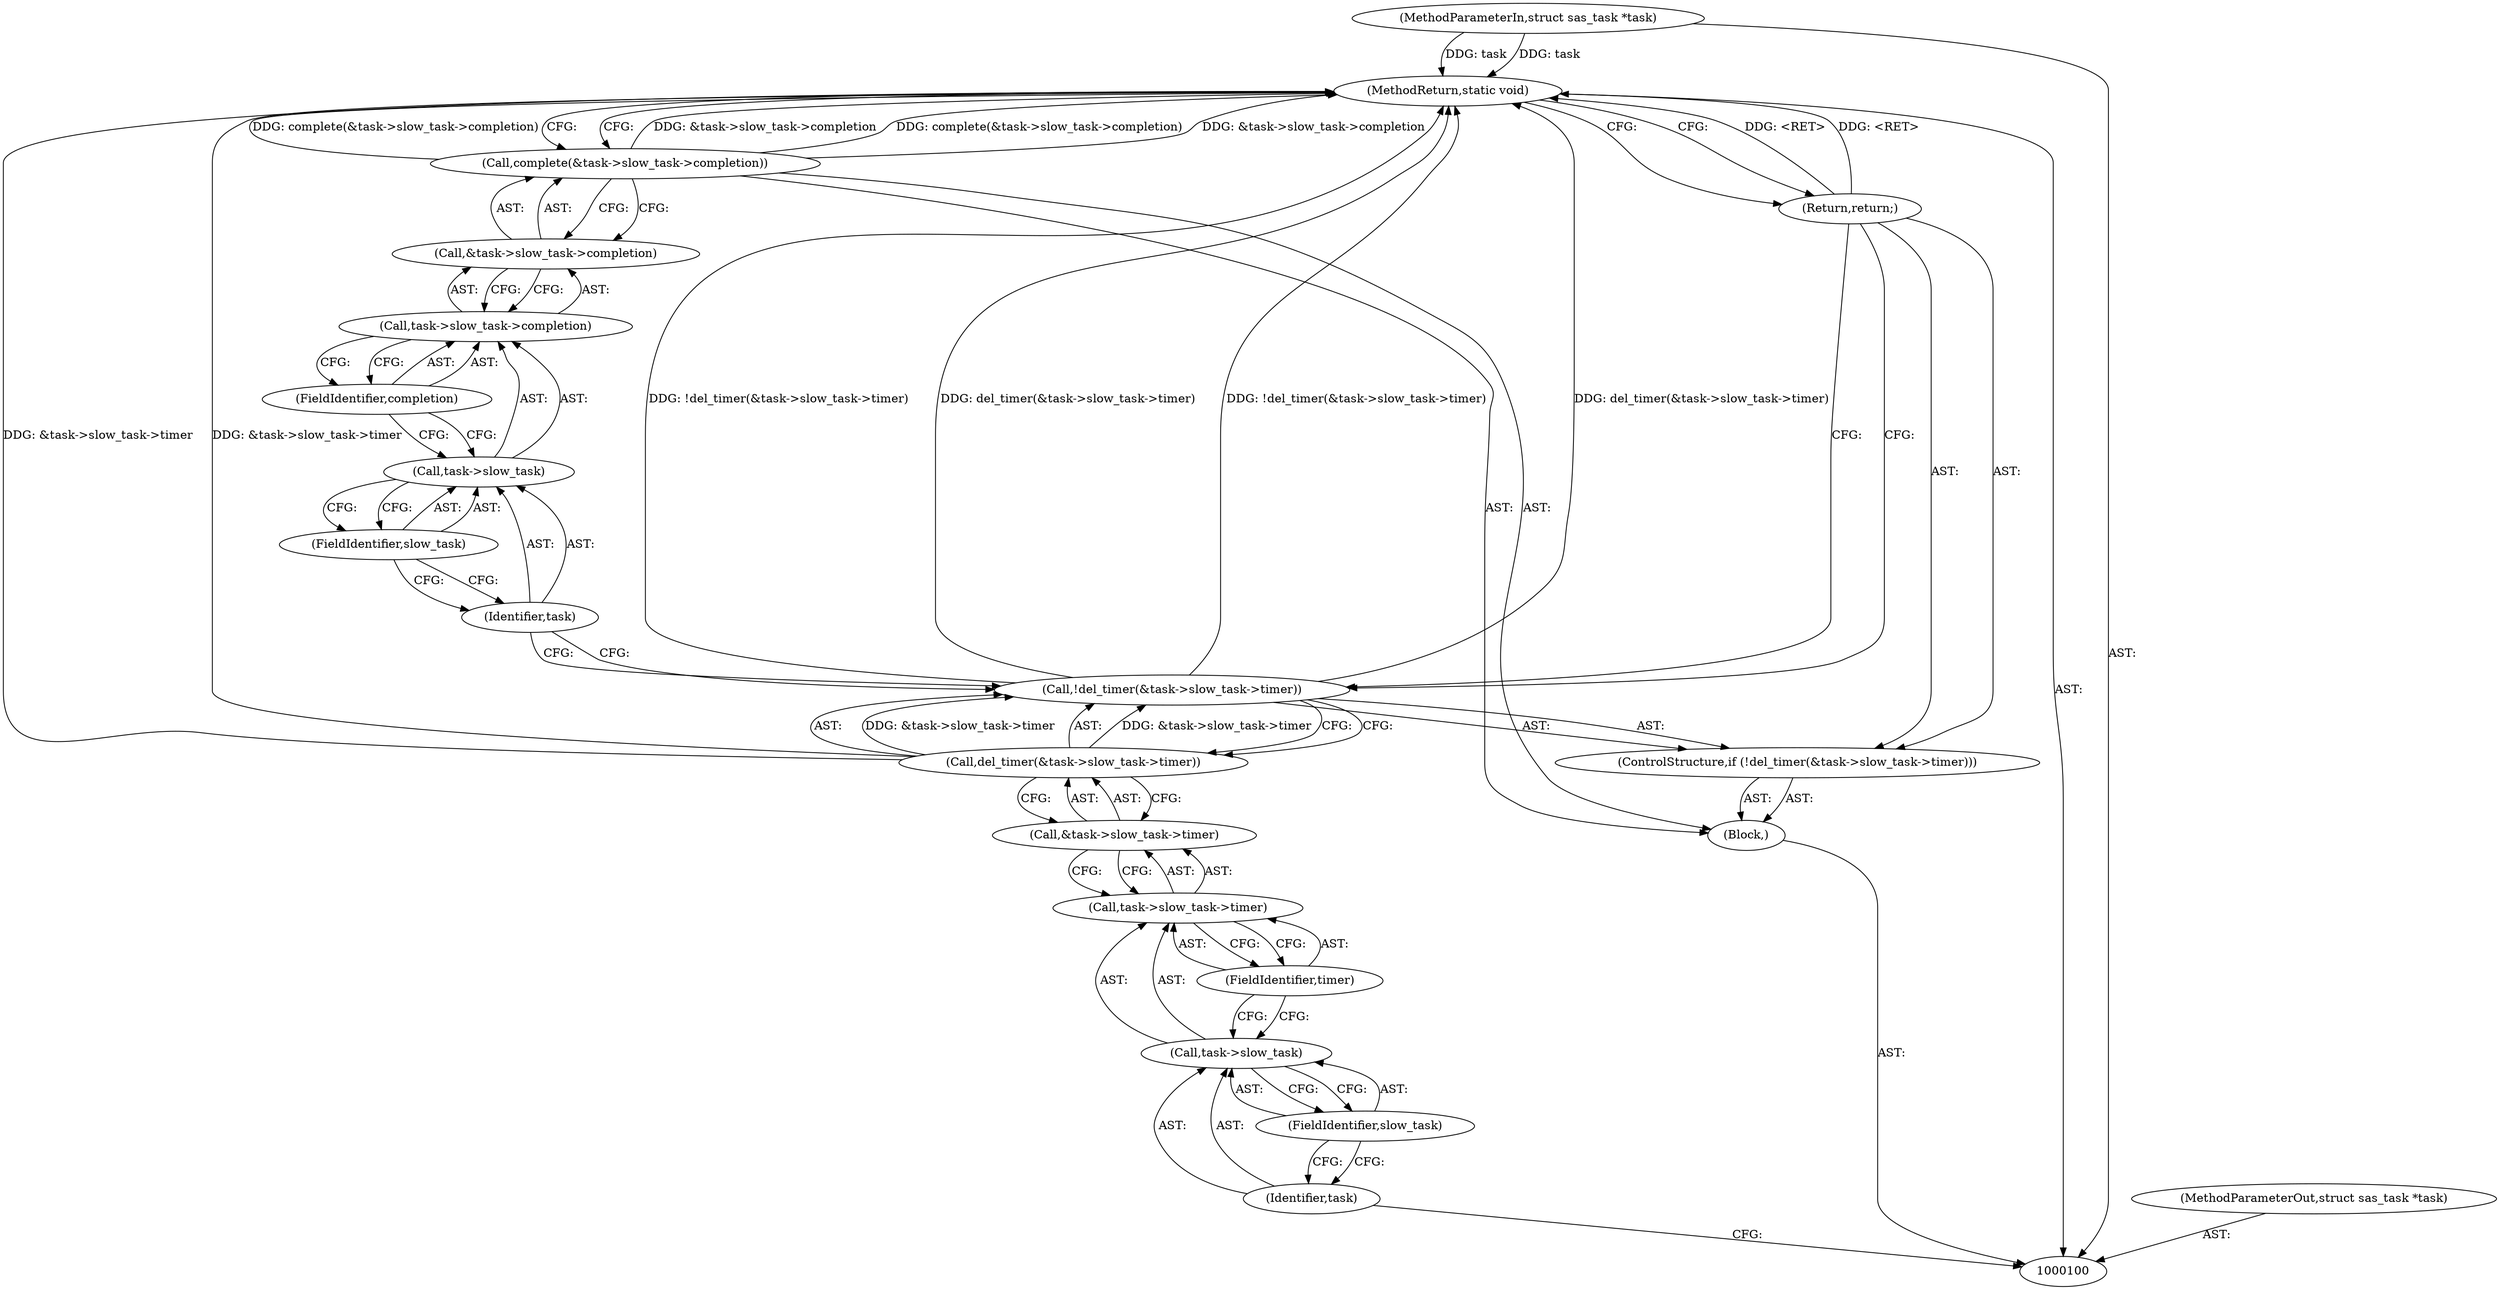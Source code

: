 digraph "1_linux_b90cd6f2b905905fb42671009dc0e27c310a16ae" {
"1000120" [label="(MethodReturn,static void)"];
"1000101" [label="(MethodParameterIn,struct sas_task *task)"];
"1000146" [label="(MethodParameterOut,struct sas_task *task)"];
"1000102" [label="(Block,)"];
"1000103" [label="(ControlStructure,if (!del_timer(&task->slow_task->timer)))"];
"1000106" [label="(Call,&task->slow_task->timer)"];
"1000107" [label="(Call,task->slow_task->timer)"];
"1000108" [label="(Call,task->slow_task)"];
"1000109" [label="(Identifier,task)"];
"1000110" [label="(FieldIdentifier,slow_task)"];
"1000111" [label="(FieldIdentifier,timer)"];
"1000104" [label="(Call,!del_timer(&task->slow_task->timer))"];
"1000105" [label="(Call,del_timer(&task->slow_task->timer))"];
"1000112" [label="(Return,return;)"];
"1000114" [label="(Call,&task->slow_task->completion)"];
"1000115" [label="(Call,task->slow_task->completion)"];
"1000116" [label="(Call,task->slow_task)"];
"1000117" [label="(Identifier,task)"];
"1000118" [label="(FieldIdentifier,slow_task)"];
"1000113" [label="(Call,complete(&task->slow_task->completion))"];
"1000119" [label="(FieldIdentifier,completion)"];
"1000120" -> "1000100"  [label="AST: "];
"1000120" -> "1000112"  [label="CFG: "];
"1000120" -> "1000113"  [label="CFG: "];
"1000104" -> "1000120"  [label="DDG: !del_timer(&task->slow_task->timer)"];
"1000104" -> "1000120"  [label="DDG: del_timer(&task->slow_task->timer)"];
"1000113" -> "1000120"  [label="DDG: &task->slow_task->completion"];
"1000113" -> "1000120"  [label="DDG: complete(&task->slow_task->completion)"];
"1000105" -> "1000120"  [label="DDG: &task->slow_task->timer"];
"1000101" -> "1000120"  [label="DDG: task"];
"1000112" -> "1000120"  [label="DDG: <RET>"];
"1000101" -> "1000100"  [label="AST: "];
"1000101" -> "1000120"  [label="DDG: task"];
"1000146" -> "1000100"  [label="AST: "];
"1000102" -> "1000100"  [label="AST: "];
"1000103" -> "1000102"  [label="AST: "];
"1000113" -> "1000102"  [label="AST: "];
"1000103" -> "1000102"  [label="AST: "];
"1000104" -> "1000103"  [label="AST: "];
"1000112" -> "1000103"  [label="AST: "];
"1000106" -> "1000105"  [label="AST: "];
"1000106" -> "1000107"  [label="CFG: "];
"1000107" -> "1000106"  [label="AST: "];
"1000105" -> "1000106"  [label="CFG: "];
"1000107" -> "1000106"  [label="AST: "];
"1000107" -> "1000111"  [label="CFG: "];
"1000108" -> "1000107"  [label="AST: "];
"1000111" -> "1000107"  [label="AST: "];
"1000106" -> "1000107"  [label="CFG: "];
"1000108" -> "1000107"  [label="AST: "];
"1000108" -> "1000110"  [label="CFG: "];
"1000109" -> "1000108"  [label="AST: "];
"1000110" -> "1000108"  [label="AST: "];
"1000111" -> "1000108"  [label="CFG: "];
"1000109" -> "1000108"  [label="AST: "];
"1000109" -> "1000100"  [label="CFG: "];
"1000110" -> "1000109"  [label="CFG: "];
"1000110" -> "1000108"  [label="AST: "];
"1000110" -> "1000109"  [label="CFG: "];
"1000108" -> "1000110"  [label="CFG: "];
"1000111" -> "1000107"  [label="AST: "];
"1000111" -> "1000108"  [label="CFG: "];
"1000107" -> "1000111"  [label="CFG: "];
"1000104" -> "1000103"  [label="AST: "];
"1000104" -> "1000105"  [label="CFG: "];
"1000105" -> "1000104"  [label="AST: "];
"1000112" -> "1000104"  [label="CFG: "];
"1000117" -> "1000104"  [label="CFG: "];
"1000104" -> "1000120"  [label="DDG: !del_timer(&task->slow_task->timer)"];
"1000104" -> "1000120"  [label="DDG: del_timer(&task->slow_task->timer)"];
"1000105" -> "1000104"  [label="DDG: &task->slow_task->timer"];
"1000105" -> "1000104"  [label="AST: "];
"1000105" -> "1000106"  [label="CFG: "];
"1000106" -> "1000105"  [label="AST: "];
"1000104" -> "1000105"  [label="CFG: "];
"1000105" -> "1000120"  [label="DDG: &task->slow_task->timer"];
"1000105" -> "1000104"  [label="DDG: &task->slow_task->timer"];
"1000112" -> "1000103"  [label="AST: "];
"1000112" -> "1000104"  [label="CFG: "];
"1000120" -> "1000112"  [label="CFG: "];
"1000112" -> "1000120"  [label="DDG: <RET>"];
"1000114" -> "1000113"  [label="AST: "];
"1000114" -> "1000115"  [label="CFG: "];
"1000115" -> "1000114"  [label="AST: "];
"1000113" -> "1000114"  [label="CFG: "];
"1000115" -> "1000114"  [label="AST: "];
"1000115" -> "1000119"  [label="CFG: "];
"1000116" -> "1000115"  [label="AST: "];
"1000119" -> "1000115"  [label="AST: "];
"1000114" -> "1000115"  [label="CFG: "];
"1000116" -> "1000115"  [label="AST: "];
"1000116" -> "1000118"  [label="CFG: "];
"1000117" -> "1000116"  [label="AST: "];
"1000118" -> "1000116"  [label="AST: "];
"1000119" -> "1000116"  [label="CFG: "];
"1000117" -> "1000116"  [label="AST: "];
"1000117" -> "1000104"  [label="CFG: "];
"1000118" -> "1000117"  [label="CFG: "];
"1000118" -> "1000116"  [label="AST: "];
"1000118" -> "1000117"  [label="CFG: "];
"1000116" -> "1000118"  [label="CFG: "];
"1000113" -> "1000102"  [label="AST: "];
"1000113" -> "1000114"  [label="CFG: "];
"1000114" -> "1000113"  [label="AST: "];
"1000120" -> "1000113"  [label="CFG: "];
"1000113" -> "1000120"  [label="DDG: &task->slow_task->completion"];
"1000113" -> "1000120"  [label="DDG: complete(&task->slow_task->completion)"];
"1000119" -> "1000115"  [label="AST: "];
"1000119" -> "1000116"  [label="CFG: "];
"1000115" -> "1000119"  [label="CFG: "];
}
